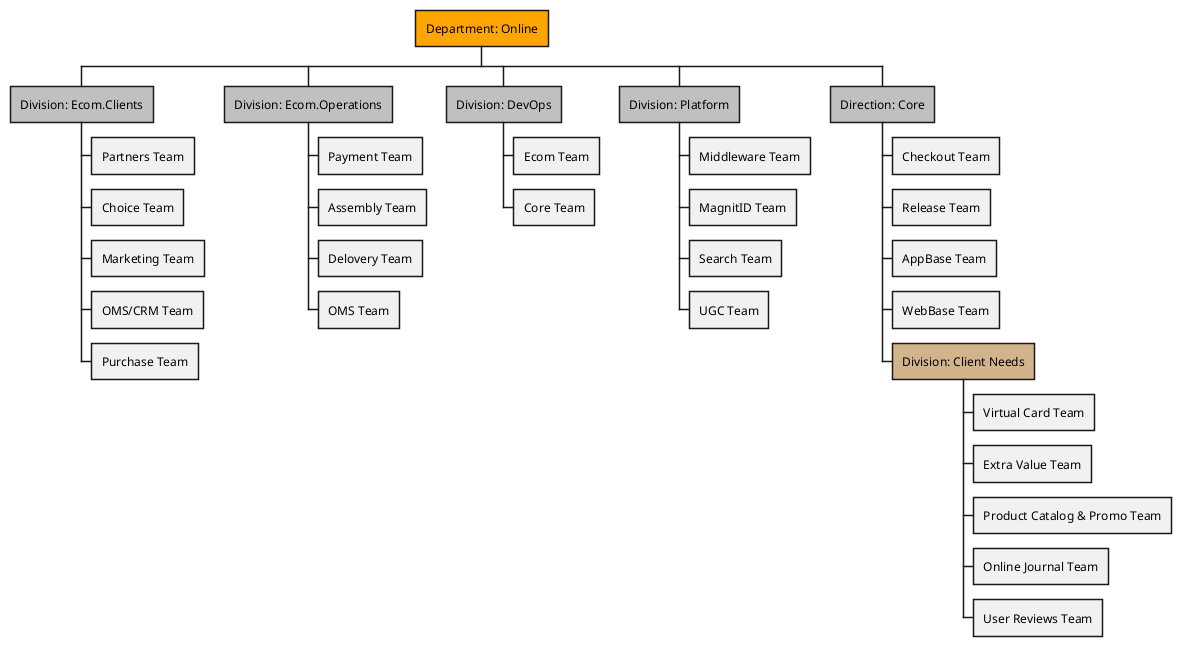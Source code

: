 @startuml

@startwbs
*[#orange] Department: Online

**[#silver] Division: Ecom.Clients
*** Partners Team
*** Choice Team
*** Marketing Team
*** OMS/CRM Team
*** Purchase Team

**[#silver] Division: Ecom.Operations
*** Payment Team
*** Assembly Team
*** Delovery Team
*** OMS Team

**[#silver] Division: DevOps
*** Ecom Team
*** Core Team

**[#silver] Division: Platform
*** Middleware Team
*** MagnitID Team
*** Search Team
*** UGC Team

**[#silver] Direction: Core
*** Checkout Team
*** Release Team
*** AppBase Team
*** WebBase Team
***[#tan] Division: Client Needs
**** Virtual Card Team
**** Extra Value Team
**** Product Catalog & Promo Team
**** Online Journal Team
**** User Reviews Team

@endwbs
@enduml

